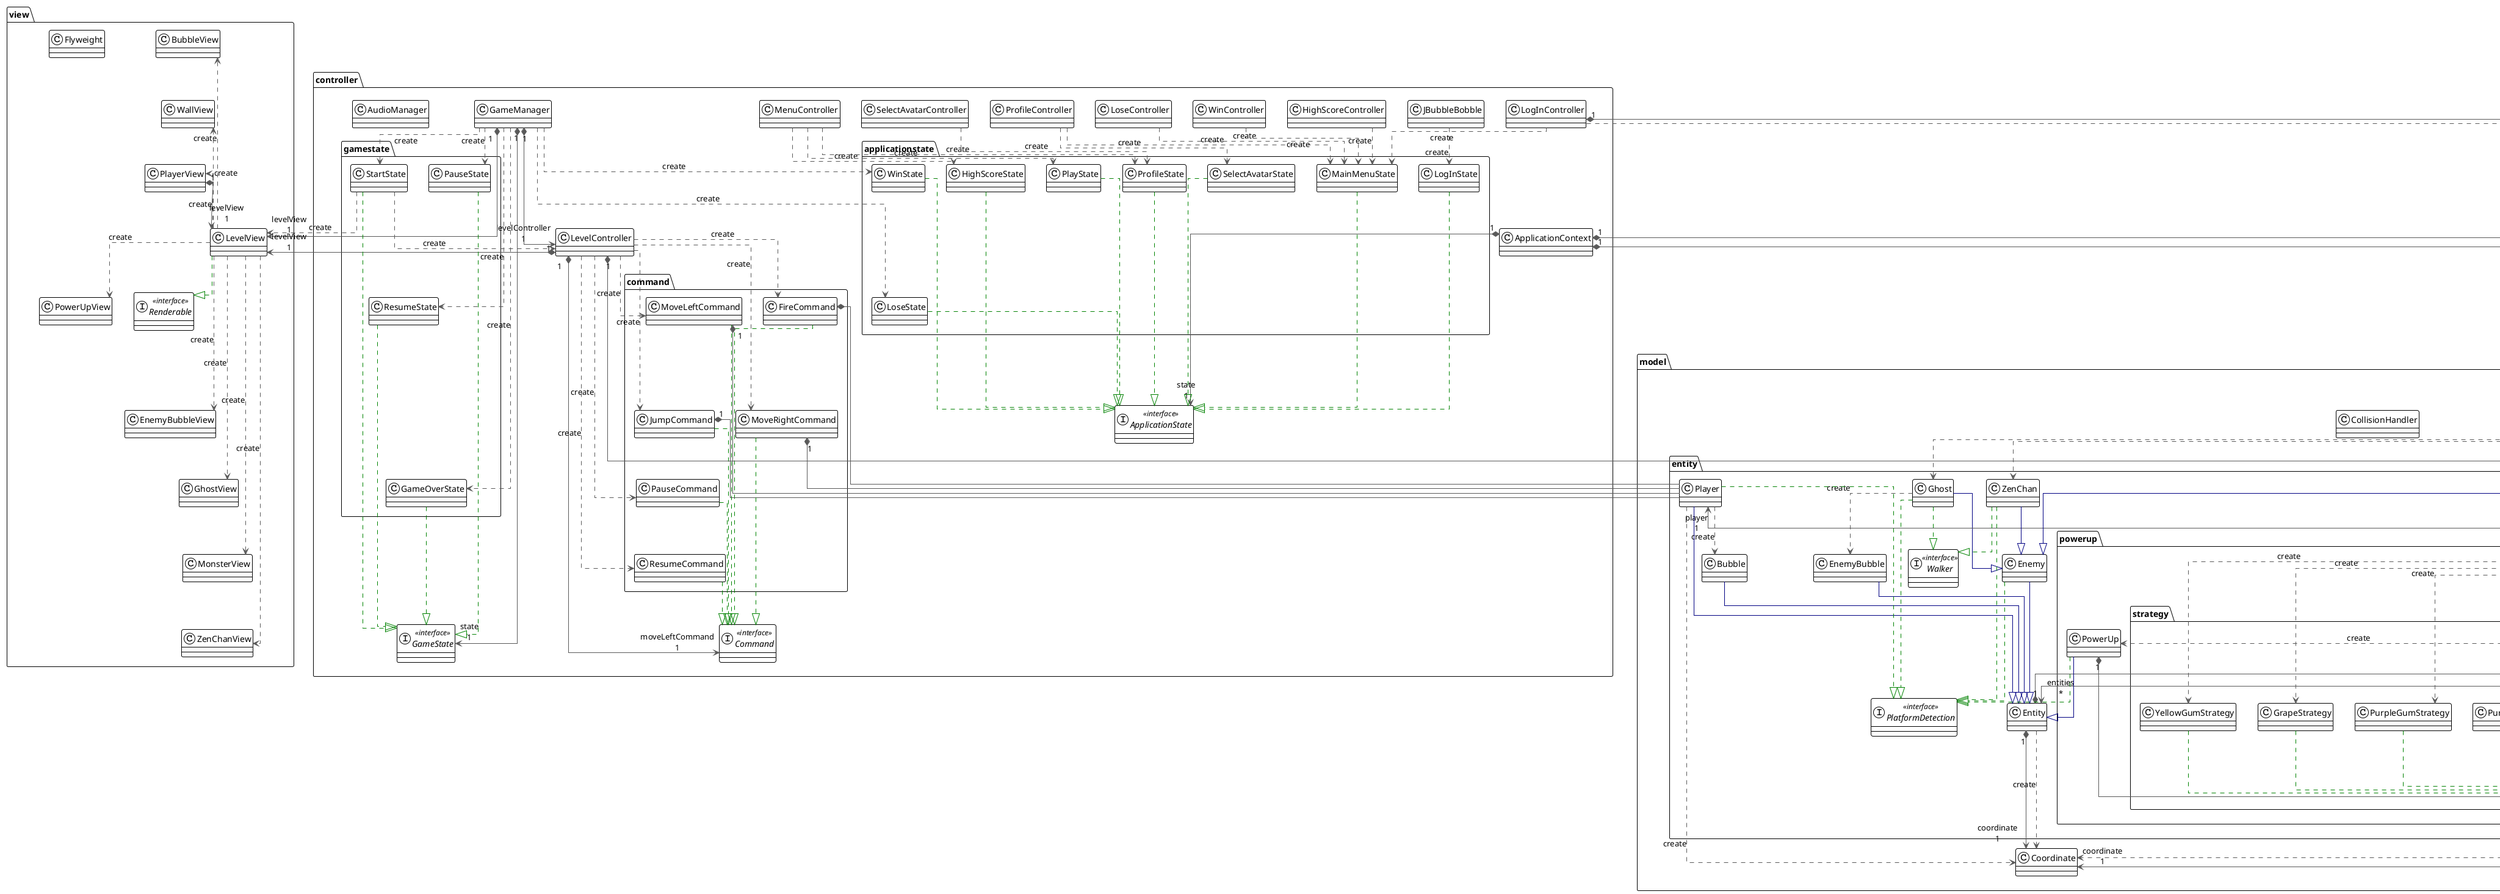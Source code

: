 @startuml

!theme plain
top to bottom direction
skinparam linetype ortho
skinparam groupInheritance 3





package view{
class BubbleView
class EnemyBubbleView
class Flyweight

class GhostView


class LevelView

class MonsterView
class PlayerView
class PowerUpView

interface Renderable << interface >>
class WallView
class ZenChanView
}
package controller{
    package applicationstate{
           class HighScoreState
              class MainMenuState
              class LoseState
              class WinState
              class LogInState
                class ProfileState
                class SelectAvatarState
                class PlayState
    }
    package gamestate{
        class GameOverState
        class PauseState
        class ResumeState
        class StartState
    }
    package command{
        class FireCommand
        class JumpCommand
        class MoveLeftCommand
        class MoveRightCommand
        class PauseCommand
        class ResumeCommand
    }
    interface Command << interface >>
    interface ApplicationState << interface >>
    interface GameState << interface >>
    class WinController
    class SelectAvatarController
    class LogInController
    class LoseController
    class MenuController
    class ProfileController
    class HighScoreController
    class JBubbleBobble
    class LevelController
    class GameManager
    class ApplicationContext
    class AudioManager
}

package model{
            class Coordinate
            class User
            class UserManager
            package level{
            class LevelFactory
            class EntityCollection
            class Level
            class Wall
            class WallCollection
            }
        package entity{
        interface PlatformDetection << interface >>
            class Bubble
            class Enemy
            class EnemyBubble
            class Entity
            class Ghost
            class Monster
            class Player
            class ZenChan
            interface Walker << interface >>

        package powerup{

            class PowerUp
            class PowerUpFactory

                package strategy{
                    interface PowerUpStrategy
                    class AppleStrategy
                    class BlueGumStrategy
                    class BlueRingStrategy
                    class CherryStrategy
                    class ExtraLifeStrategy
                    class GlowingHeartStrategy
                    class GrapeStrategy
                    class PowerUpStrategy
                    class PurpleGumStrategy
                    class PurpleRingStrategy
                    class RedCrossStrategy
                    class RedRIngStrategy
                    class SpeedShoesStrategy
                    class YellowGumStrategy
                }
            }
        }
        class PhysicsEngine
        class CollisionHandler
   }

AppleStrategy           -[#008200,dashed]--^  PowerUpStrategy
ApplicationContext     "1" *-[#595959,plain]--> "state\n1" ApplicationState
ApplicationContext     "1" *-[#595959,plain]--> "user\n1" User
ApplicationContext     "1" *-[#595959,plain]--> "userManager\n1" UserManager
BlueGumStrategy         -[#008200,dashed]--^  PowerUpStrategy
BlueRingStrategy        -[#008200,dashed]--^  PowerUpStrategy
Bubble                  -[#000082,plain]--^  Entity
CherryStrategy          -[#008200,dashed]--^  PowerUpStrategy
Enemy                   -[#000082,plain]--^  Entity
Enemy                   -[#008200,dashed]--^  PlatformDetection
EnemyBubble             -[#000082,plain]--^  Entity
Entity                 "1" *-[#595959,plain]--> "coordinate\n1" Coordinate
Entity                  -[#595959,dashed]-->  Coordinate             : "«create»"
Entity                 "1" *-[#595959,plain]--> "level\n1" Level
EntityCollection       "1" *-[#595959,plain]--> "entities\n*" Entity
ExtraLifeStrategy       -[#008200,dashed]--^  PowerUpStrategy
FireCommand             -[#008200,dashed]--^  Command
FireCommand             *-[#595959,plain]--  Player
GameManager             -[#595959,dashed]-->  GameOverState          : "«create»"
GameManager            "1" *-[#595959,plain]--> "state\n1" GameState
GameManager            "1" *-[#595959,plain]-> "levelController\n1" LevelController        
GameManager            "1" *-[#595959,plain]-> "levelView\n1" LevelView              
GameManager             -[#595959,dashed]->  LoseState              : "«create»"
GameManager             -[#595959,dashed]->  PauseState             : "«create»"
GameManager             -[#595959,dashed]->  ResumeState            : "«create»"
GameManager             -[#595959,dashed]->  StartState             : "«create»"
GameManager             -[#595959,dashed]->  WinState               : "«create»"
GameOverState           -[#008200,dashed]--^  GameState
Ghost                   -[#000082,plain]-^  Enemy                  
Ghost                   -[#595959,dashed]->  EnemyBubble            : "«create»"
Ghost                   -[#008200,dashed]-^  PlatformDetection      
Ghost                   -[#008200,dashed]-^  Walker                 
GlowingHeartStrategy    -[#008200,dashed]-^  PowerUpStrategy        
GrapeStrategy           -[#008200,dashed]-^  PowerUpStrategy        
HighScoreController     -[#595959,dashed]->  MainMenuState          : "«create»"
HighScoreState          -[#008200,dashed]-^  ApplicationState       
JBubbleBobble           -[#595959,dashed]->  LogInState             : "«create»"
JumpCommand             -[#008200,dashed]-^  Command                
JumpCommand            "1" *-[#595959,plain]- Player
Level                  "1" *-[#595959,plain]-> "entities\n1" EntityCollection       
Level                  "1" *-[#595959,plain]-> "player\n1" Player                 
Level                  "1" *-[#595959,plain]-> "wallsCollection\n1" WallCollection         
LevelController        "1" *-[#595959,plain]-> "moveLeftCommand\n1" Command                
LevelController         -[#595959,dashed]->  FireCommand            : "«create»"
LevelController         -[#595959,dashed]->  JumpCommand            : "«create»"
LevelController        "1" *-[#595959,plain]-> "level\n1" Level                  
LevelController        "1" *-[#595959,plain]-> "levelView\n1" LevelView              
LevelController         -[#595959,dashed]->  MoveLeftCommand        : "«create»"
LevelController         -[#595959,dashed]->  MoveRightCommand       : "«create»"
LevelController         -[#595959,dashed]->  PauseCommand           : "«create»"
LevelController         -[#595959,dashed]->  ResumeCommand          : "«create»"
LevelFactory            -[#595959,dashed]->  EntityCollection       : "«create»"
LevelFactory            -[#595959,dashed]->  Ghost                  : "«create»"
LevelFactory            -[#595959,dashed]->  Level                  : "«create»"
LevelFactory            -[#595959,dashed]->  Monster                : "«create»"
LevelFactory            -[#595959,dashed]->  Wall                   : "«create»"
LevelFactory            -[#595959,dashed]->  WallCollection         : "«create»"
LevelFactory            -[#595959,dashed]->  ZenChan                : "«create»"
LevelView               -[#595959,dashed]->  BubbleView             : "«create»"
LevelView               -[#595959,dashed]->  EnemyBubbleView        : "«create»"
LevelView               -[#595959,dashed]->  GhostView              : "«create»"
LevelView               -[#595959,dashed]->  MonsterView            : "«create»"
LevelView               -[#595959,dashed]->  PlayerView             : "«create»"
LevelView               -[#595959,dashed]->  PowerUpView            : "«create»"
LevelView               -[#008200,dashed]-^  Renderable             
LevelView               -[#595959,dashed]->  WallView               : "«create»"
LevelView               -[#595959,dashed]->  ZenChanView            : "«create»"
LogInController         -[#595959,dashed]->  MainMenuState          : "«create»"
LogInController        "1" *-[#595959,plain]-> "userManager\n1" UserManager            
LogInController         -[#595959,dashed]->  UserManager            : "«create»"
LogInState              -[#008200,dashed]-^  ApplicationState       
LoseController          -[#595959,dashed]->  MainMenuState          : "«create»"
LoseState               -[#008200,dashed]-^  ApplicationState       
MainMenuState           -[#008200,dashed]-^  ApplicationState       
MenuController          -[#595959,dashed]->  HighScoreState         : "«create»"
MenuController          -[#595959,dashed]->  PlayState              : "«create»"
MenuController          -[#595959,dashed]->  ProfileState           : "«create»"
Monster                 -[#000082,plain]-^  Enemy                  
MoveLeftCommand         -[#008200,dashed]-^  Command                
MoveLeftCommand        "1" *-[#595959,plain]-  Player
MoveRightCommand        -[#008200,dashed]-^  Command                
MoveRightCommand       "1" *-[#595959,plain]-  Player
PauseCommand            -[#008200,dashed]-^  Command                
PauseState              -[#008200,dashed]-^  GameState              
PlayState               -[#008200,dashed]-^  ApplicationState       
Player                  -[#595959,dashed]->  Bubble                 : "«create»"
Player                  -[#595959,dashed]->  Coordinate             : "«create»"
Player                  -[#000082,plain]-^  Entity                 
Player                  -[#008200,dashed]-^  PlatformDetection      
PlayerView             "1" *-[#595959,plain]-> "levelView\n1" LevelView              
PowerUp                 -[#000082,plain]-^  Entity                 
PowerUp                 -[#008200,dashed]-^  PlatformDetection      
PowerUp                "1" *-[#595959,plain]-> "powerUpStrategy\n1" PowerUpStrategy        
PowerUpFactory          -[#595959,dashed]->  AppleStrategy          : "«create»"
PowerUpFactory          -[#595959,dashed]->  BlueGumStrategy        : "«create»"
PowerUpFactory          -[#595959,dashed]->  BlueRingStrategy       : "«create»"
PowerUpFactory          -[#595959,dashed]->  CherryStrategy         : "«create»"
PowerUpFactory          -[#595959,dashed]->  ExtraLifeStrategy      : "«create»"
PowerUpFactory          -[#595959,dashed]->  GlowingHeartStrategy   : "«create»"
PowerUpFactory          -[#595959,dashed]->  GrapeStrategy          : "«create»"
PowerUpFactory          -[#595959,dashed]->  PowerUp                : "«create»"
PowerUpFactory          -[#595959,dashed]->  PurpleGumStrategy      : "«create»"
PowerUpFactory          -[#595959,dashed]->  PurpleRingStrategy     : "«create»"
PowerUpFactory          -[#595959,dashed]->  RedCrossStrategy       : "«create»"
PowerUpFactory          -[#595959,dashed]->  RedRIngStrategy        : "«create»"
PowerUpFactory          -[#595959,dashed]->  SpeedShoesStrategy     : "«create»"
PowerUpFactory          -[#595959,dashed]->  YellowGumStrategy      : "«create»"
ProfileController       -[#595959,dashed]->  MainMenuState          : "«create»"
ProfileController       -[#595959,dashed]->  SelectAvatarState      : "«create»"
ProfileState            -[#008200,dashed]-^  ApplicationState       
PurpleGumStrategy       -[#008200,dashed]-^  PowerUpStrategy        
PurpleRingStrategy      -[#008200,dashed]-^  PowerUpStrategy        
RedCrossStrategy        -[#008200,dashed]-^  PowerUpStrategy        
RedRIngStrategy         -[#008200,dashed]-^  PowerUpStrategy        
ResumeCommand           -[#008200,dashed]-^  Command                
ResumeState             -[#008200,dashed]-^  GameState              
SelectAvatarController  -[#595959,dashed]->  ProfileState           : "«create»"
SelectAvatarState       -[#008200,dashed]-^  ApplicationState       
SpeedShoesStrategy      -[#008200,dashed]-^  PowerUpStrategy        
StartState              -[#008200,dashed]-^  GameState              
StartState              -[#595959,dashed]->  LevelController        : "«create»"
StartState              -[#595959,dashed]->  LevelView              : "«create»"
UserManager            "1" *-[#595959,plain]-> "users\n*" User                   
UserManager             -[#595959,dashed]->  User                   : "«create»"
Wall                    -[#595959,dashed]->  Coordinate             : "«create»"
Wall                   "1" *-[#595959,plain]-> "coordinate\n1" Coordinate             
WallCollection         "1" *-[#595959,plain]-> "walls\n*" Wall                   
WinController           -[#595959,dashed]->  MainMenuState          : "«create»"
WinState                -[#008200,dashed]-^  ApplicationState       
YellowGumStrategy       -[#008200,dashed]-^  PowerUpStrategy        
ZenChan                 -[#000082,plain]-^  Enemy                  
ZenChan                 -[#008200,dashed]-^  PlatformDetection      
ZenChan                 -[#008200,dashed]-^  Walker
BubbleView -[hidden]down->WallView
WallView  -[hidden]down->PlayerView
PlayerView -[hidden]down->PowerUpView
PowerUpView -[hidden]down->EnemyBubbleView
EnemyBubbleView -[hidden]down->GhostView
GhostView -[hidden]down->MonsterView
MonsterView -[hidden]down->ZenChanView
ZenChanView -[hidden]down->BubbleView
LevelView -[hidden]down-->WinState
StartState -[hidden]down-->WinState
WinState -[hidden]down-->LoseState
LoseState -[hidden]down-->PauseState
PauseState -[hidden]down-->ResumeState
ResumeState -[hidden]down-->GameOverState
PauseCommand -[hidden]down->ResumeCommand
FireCommand -[hidden]down-> JumpCommand
JumpCommand -[hidden]down->PauseCommand
MoveLeftCommand -[hidden]down->MoveRightCommand
model -[hidden]up->controller

@enduml
